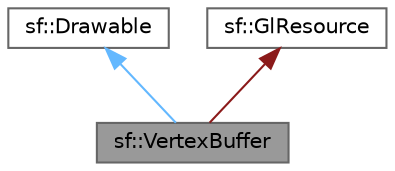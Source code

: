 digraph "sf::VertexBuffer"
{
 // INTERACTIVE_SVG=YES
 // LATEX_PDF_SIZE
  bgcolor="transparent";
  edge [fontname=Helvetica,fontsize=10,labelfontname=Helvetica,labelfontsize=10];
  node [fontname=Helvetica,fontsize=10,shape=box,height=0.2,width=0.4];
  Node1 [id="Node000001",label="sf::VertexBuffer",height=0.2,width=0.4,color="gray40", fillcolor="grey60", style="filled", fontcolor="black",tooltip="Vertex buffer storage for one or more 2D primitives."];
  Node2 -> Node1 [id="edge1_Node000001_Node000002",dir="back",color="steelblue1",style="solid",tooltip=" "];
  Node2 [id="Node000002",label="sf::Drawable",height=0.2,width=0.4,color="gray40", fillcolor="white", style="filled",URL="$a01693.html",tooltip="Abstract base class for objects that can be drawn to a render target."];
  Node3 -> Node1 [id="edge2_Node000001_Node000003",dir="back",color="firebrick4",style="solid",tooltip=" "];
  Node3 [id="Node000003",label="sf::GlResource",height=0.2,width=0.4,color="gray40", fillcolor="white", style="filled",URL="$a02033.html",tooltip="Base class for classes that require an OpenGL context."];
}
